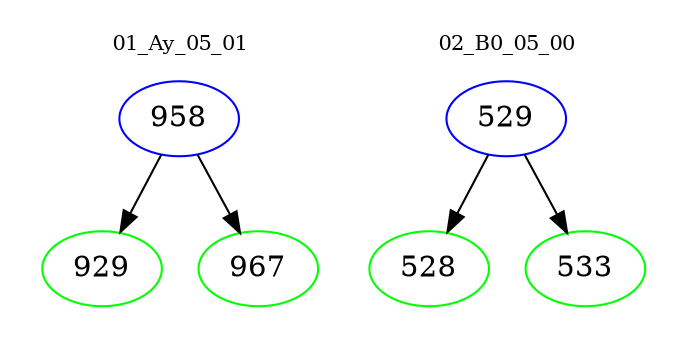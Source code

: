 digraph{
subgraph cluster_0 {
color = white
label = "01_Ay_05_01";
fontsize=10;
T0_958 [label="958", color="blue"]
T0_958 -> T0_929 [color="black"]
T0_929 [label="929", color="green"]
T0_958 -> T0_967 [color="black"]
T0_967 [label="967", color="green"]
}
subgraph cluster_1 {
color = white
label = "02_B0_05_00";
fontsize=10;
T1_529 [label="529", color="blue"]
T1_529 -> T1_528 [color="black"]
T1_528 [label="528", color="green"]
T1_529 -> T1_533 [color="black"]
T1_533 [label="533", color="green"]
}
}
